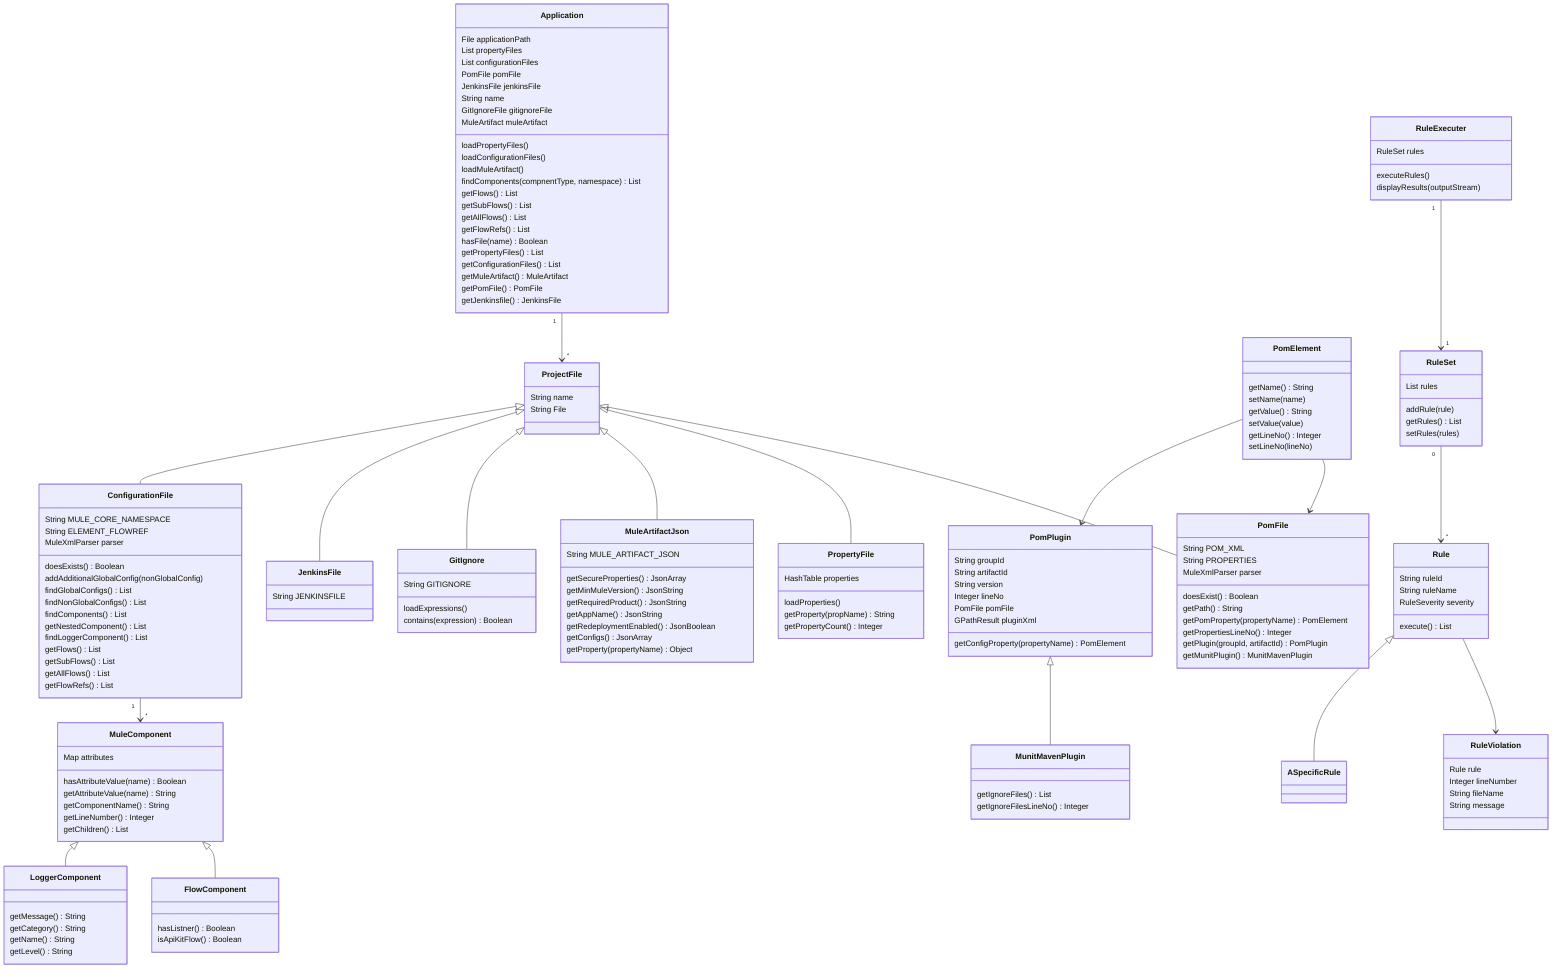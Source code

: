 classDiagram
	class Application{
        File applicationPath
        List<PropertyFile> propertyFiles
        List<ConfigurationFile> configurationFiles
        PomFile pomFile
        JenkinsFile jenkinsFile
        String name
        GitIgnoreFile gitignoreFile
        MuleArtifact muleArtifact
        loadPropertyFiles()
        loadConfigurationFiles()
        loadMuleArtifact()
        findComponents(compnentType, namespace) List<MuleComponent>
        getFlows() List<FlowComponent>
        getSubFlows() List<FlowComponent>
        getAllFlows() List<FlowComponent>
        getFlowRefs() List<MuleComponent>
        hasFile(name) Boolean
        getPropertyFiles() List<PropertyFile>
        getConfigurationFiles() List<ConfigurationFile>
        getMuleArtifact() MuleArtifact
        getPomFile() PomFile
        getJenkinsfile() JenkinsFile

    }
    Application "1" --> "*" ProjectFile
    class ProjectFile{
        String name
        String File
    }
    ProjectFile <|-- PomFile
    class PomFile {
		String POM_XML
		String PROPERTIES
		MuleXmlParser parser
		doesExist() Boolean
		getPath() String
		getPomProperty(propertyName) PomElement
		getPropertiesLineNo() Integer
		getPlugin(groupId, artifactId) PomPlugin
		getMunitPlugin() MunitMavenPlugin
    }
    ProjectFile <|-- PropertyFile
    class PropertyFile {
        HashTable<Object, Object> properties
        loadProperties()
        getProperty(propName) String
        getPropertyCount() Integer
    }
    ProjectFile <|-- MuleArtifactJson
    class MuleArtifactJson {
		String MULE_ARTIFACT_JSON
		getSecureProperties() JsonArray
		getMinMuleVersion() JsonString
		getRequiredProduct() JsonString
		getAppName() JsonString
		getRedeploymentEnabled() JsonBoolean
		getConfigs() JsonArray
		getProperty(propertyName) Object
    }
    ProjectFile <|-- GitIgnore
    class GitIgnore {
		String GITIGNORE
		loadExpressions()
        contains(expression) Boolean
    }
    ProjectFile <|-- JenkinsFile
    class JenkinsFile {
		String JENKINSFILE
	}

    ProjectFile <|-- ConfigurationFile
    class ConfigurationFile{
		String MULE_CORE_NAMESPACE
		String ELEMENT_FLOWREF
		MuleXmlParser parser
		doesExists() Boolean
		addAdditionalGlobalConfig(nonGlobalConfig)
		findGlobalConfigs() List<MuleComponent>
		findNonGlobalConfigs() List<MuleComponent>
		findComponents() List<MuleComponent>
		getNestedComponent() List<MuleComponent>
		findLoggerComponent() List<LoggerComponent>
        getFlows() List<FlowComponent>
        getSubFlows() List<FlowComponent>
        getAllFlows() List<FlowComponent>
        getFlowRefs() List<MuleComponent>
    }

    ConfigurationFile "1" --> "*" MuleComponent
    class MuleComponent{
        Map<String, String> attributes
        hasAttributeValue(name) Boolean
        getAttributeValue(name) String
        getComponentName() String
        getLineNumber() Integer
        getChildren() List<MuleComponent>
    }
    MuleComponent <|-- FlowComponent
    class FlowComponent{
		hasListner() Boolean
		isApiKitFlow() Boolean
    }
    MuleComponent <|-- LoggerComponent
    class LoggerComponent{
        getMessage() String
        getCategory() String
        getName() String
        getLevel() String
    }
    PomPlugin <|-- MunitMavenPlugin
    class MunitMavenPlugin {
		getIgnoreFiles() List<String>
		getIgnoreFilesLineNo() Integer
    }
	class PomPlugin {
		String groupId
		String artifactId
		String version
		Integer lineNo
		PomFile pomFile
		GPathResult pluginXml
		getConfigProperty(propertyName) PomElement

	}
	PomElement --> PomFile
    PomElement --> PomPlugin
	class PomElement {
		getName() String
		setName(name)
		getValue() String
		setValue(value)
		getLineNo() Integer
		setLineNo(lineNo)
	}



    class RuleExecuter {
        RuleSet rules
        executeRules()
        displayResults(outputStream)
    }

    RuleExecuter "1" --> "1" RuleSet
    class RuleSet {
		List<Rule> rules
		addRule(rule)
		getRules() List<Rule>
		setRules(rules)
    }
    RuleSet "0" --> "*" Rule
    class Rule{
        String ruleId
        String ruleName
        RuleSeverity severity
        execute() List<RuleViolation>
    }
    Rule --> RuleViolation
    class RuleViolation{
        Rule rule
        Integer lineNumber
        String fileName
        String message
    }
    Rule <|-- ASpecificRule
    class ASpecificRule {

    }